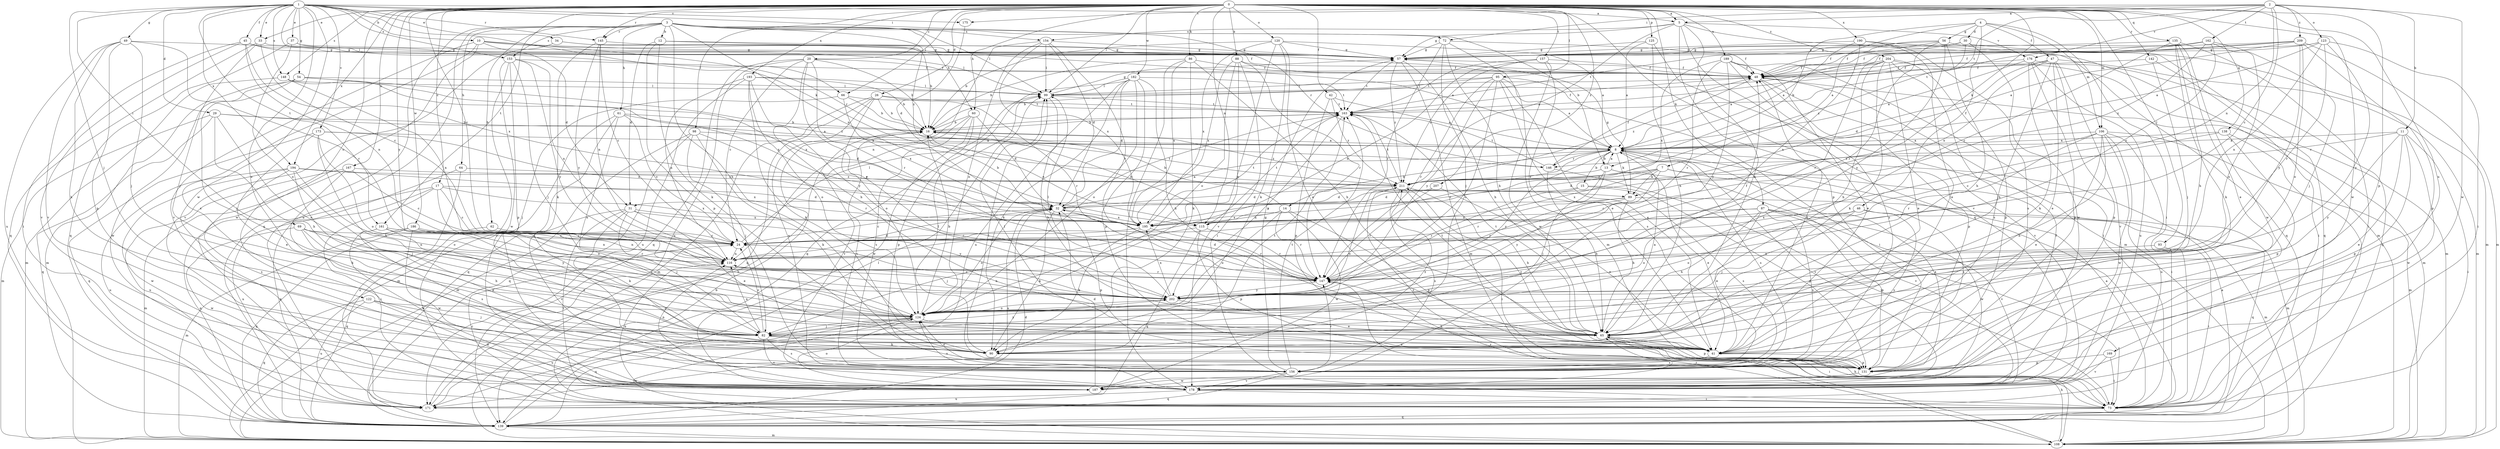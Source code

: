 strict digraph  {
0;
1;
2;
3;
4;
5;
7;
8;
10;
11;
12;
13;
14;
15;
16;
17;
20;
24;
26;
29;
30;
31;
32;
33;
34;
37;
41;
42;
45;
46;
47;
48;
49;
54;
56;
57;
60;
61;
62;
64;
65;
66;
69;
72;
73;
82;
86;
87;
88;
89;
90;
93;
95;
98;
99;
106;
108;
115;
116;
120;
122;
123;
124;
125;
131;
135;
138;
139;
142;
145;
146;
147;
148;
153;
154;
156;
157;
161;
162;
163;
167;
169;
171;
173;
175;
176;
178;
182;
186;
187;
189;
190;
193;
194;
195;
202;
204;
207;
209;
211;
0 -> 5  [label=a];
0 -> 17  [label=c];
0 -> 20  [label=c];
0 -> 24  [label=c];
0 -> 26  [label=d];
0 -> 33  [label=e];
0 -> 42  [label=f];
0 -> 60  [label=h];
0 -> 66  [label=i];
0 -> 86  [label=k];
0 -> 87  [label=k];
0 -> 88  [label=k];
0 -> 89  [label=k];
0 -> 93  [label=l];
0 -> 95  [label=l];
0 -> 98  [label=l];
0 -> 99  [label=l];
0 -> 106  [label=m];
0 -> 115  [label=n];
0 -> 120  [label=o];
0 -> 122  [label=o];
0 -> 125  [label=p];
0 -> 131  [label=p];
0 -> 135  [label=q];
0 -> 138  [label=q];
0 -> 139  [label=q];
0 -> 142  [label=r];
0 -> 145  [label=r];
0 -> 148  [label=s];
0 -> 157  [label=t];
0 -> 161  [label=t];
0 -> 167  [label=u];
0 -> 169  [label=u];
0 -> 182  [label=w];
0 -> 186  [label=w];
0 -> 187  [label=w];
0 -> 189  [label=x];
0 -> 190  [label=x];
0 -> 193  [label=x];
0 -> 194  [label=x];
0 -> 202  [label=y];
0 -> 204  [label=z];
0 -> 207  [label=z];
1 -> 5  [label=a];
1 -> 10  [label=b];
1 -> 29  [label=d];
1 -> 33  [label=e];
1 -> 34  [label=e];
1 -> 37  [label=e];
1 -> 41  [label=e];
1 -> 45  [label=f];
1 -> 49  [label=g];
1 -> 54  [label=g];
1 -> 66  [label=i];
1 -> 69  [label=i];
1 -> 72  [label=i];
1 -> 82  [label=j];
1 -> 89  [label=k];
1 -> 145  [label=r];
1 -> 148  [label=s];
1 -> 153  [label=s];
1 -> 161  [label=t];
1 -> 173  [label=v];
1 -> 175  [label=v];
1 -> 187  [label=w];
1 -> 194  [label=x];
2 -> 5  [label=a];
2 -> 11  [label=b];
2 -> 24  [label=c];
2 -> 72  [label=i];
2 -> 115  [label=n];
2 -> 123  [label=o];
2 -> 162  [label=t];
2 -> 163  [label=t];
2 -> 175  [label=v];
2 -> 176  [label=v];
2 -> 187  [label=w];
2 -> 209  [label=z];
3 -> 12  [label=b];
3 -> 13  [label=b];
3 -> 60  [label=h];
3 -> 61  [label=h];
3 -> 62  [label=h];
3 -> 64  [label=h];
3 -> 65  [label=h];
3 -> 99  [label=l];
3 -> 115  [label=n];
3 -> 139  [label=q];
3 -> 145  [label=r];
3 -> 146  [label=r];
3 -> 153  [label=s];
3 -> 154  [label=s];
3 -> 171  [label=u];
3 -> 211  [label=z];
4 -> 7  [label=a];
4 -> 13  [label=b];
4 -> 30  [label=d];
4 -> 46  [label=f];
4 -> 47  [label=f];
4 -> 56  [label=g];
4 -> 73  [label=i];
4 -> 106  [label=m];
5 -> 57  [label=g];
5 -> 65  [label=h];
5 -> 108  [label=m];
5 -> 131  [label=p];
5 -> 154  [label=s];
5 -> 176  [label=v];
5 -> 178  [label=v];
5 -> 211  [label=z];
7 -> 24  [label=c];
7 -> 31  [label=d];
7 -> 89  [label=k];
7 -> 108  [label=m];
7 -> 156  [label=s];
7 -> 195  [label=x];
7 -> 211  [label=z];
8 -> 13  [label=b];
8 -> 14  [label=b];
8 -> 15  [label=b];
8 -> 24  [label=c];
8 -> 89  [label=k];
8 -> 146  [label=r];
8 -> 156  [label=s];
8 -> 178  [label=v];
8 -> 202  [label=y];
10 -> 31  [label=d];
10 -> 48  [label=f];
10 -> 57  [label=g];
10 -> 146  [label=r];
10 -> 156  [label=s];
10 -> 178  [label=v];
10 -> 187  [label=w];
11 -> 8  [label=a];
11 -> 41  [label=e];
11 -> 73  [label=i];
11 -> 131  [label=p];
11 -> 146  [label=r];
11 -> 187  [label=w];
11 -> 202  [label=y];
12 -> 16  [label=b];
12 -> 31  [label=d];
12 -> 57  [label=g];
12 -> 90  [label=k];
12 -> 131  [label=p];
13 -> 8  [label=a];
13 -> 41  [label=e];
13 -> 82  [label=j];
13 -> 147  [label=r];
13 -> 178  [label=v];
13 -> 211  [label=z];
14 -> 16  [label=b];
14 -> 115  [label=n];
14 -> 124  [label=o];
14 -> 131  [label=p];
14 -> 147  [label=r];
14 -> 187  [label=w];
14 -> 195  [label=x];
15 -> 32  [label=d];
15 -> 131  [label=p];
15 -> 147  [label=r];
15 -> 156  [label=s];
16 -> 8  [label=a];
16 -> 115  [label=n];
16 -> 156  [label=s];
16 -> 163  [label=t];
16 -> 211  [label=z];
17 -> 24  [label=c];
17 -> 32  [label=d];
17 -> 73  [label=i];
17 -> 124  [label=o];
17 -> 139  [label=q];
17 -> 171  [label=u];
17 -> 195  [label=x];
20 -> 16  [label=b];
20 -> 24  [label=c];
20 -> 48  [label=f];
20 -> 65  [label=h];
20 -> 139  [label=q];
20 -> 147  [label=r];
20 -> 171  [label=u];
20 -> 202  [label=y];
24 -> 99  [label=l];
24 -> 116  [label=n];
26 -> 16  [label=b];
26 -> 108  [label=m];
26 -> 124  [label=o];
26 -> 139  [label=q];
26 -> 147  [label=r];
26 -> 156  [label=s];
26 -> 163  [label=t];
29 -> 8  [label=a];
29 -> 16  [label=b];
29 -> 65  [label=h];
29 -> 108  [label=m];
29 -> 124  [label=o];
29 -> 139  [label=q];
30 -> 48  [label=f];
30 -> 57  [label=g];
30 -> 108  [label=m];
30 -> 156  [label=s];
30 -> 211  [label=z];
31 -> 41  [label=e];
31 -> 73  [label=i];
31 -> 82  [label=j];
31 -> 90  [label=k];
31 -> 178  [label=v];
31 -> 195  [label=x];
31 -> 202  [label=y];
32 -> 8  [label=a];
32 -> 16  [label=b];
32 -> 24  [label=c];
32 -> 90  [label=k];
32 -> 124  [label=o];
32 -> 131  [label=p];
32 -> 163  [label=t];
32 -> 171  [label=u];
32 -> 195  [label=x];
33 -> 24  [label=c];
33 -> 57  [label=g];
33 -> 82  [label=j];
33 -> 139  [label=q];
34 -> 8  [label=a];
34 -> 57  [label=g];
34 -> 178  [label=v];
37 -> 57  [label=g];
37 -> 99  [label=l];
37 -> 124  [label=o];
37 -> 139  [label=q];
41 -> 48  [label=f];
41 -> 99  [label=l];
41 -> 131  [label=p];
41 -> 156  [label=s];
41 -> 163  [label=t];
41 -> 211  [label=z];
42 -> 8  [label=a];
42 -> 131  [label=p];
42 -> 163  [label=t];
42 -> 211  [label=z];
45 -> 48  [label=f];
45 -> 57  [label=g];
45 -> 73  [label=i];
45 -> 116  [label=n];
45 -> 178  [label=v];
45 -> 195  [label=x];
46 -> 82  [label=j];
46 -> 124  [label=o];
46 -> 139  [label=q];
46 -> 156  [label=s];
46 -> 195  [label=x];
47 -> 32  [label=d];
47 -> 41  [label=e];
47 -> 48  [label=f];
47 -> 65  [label=h];
47 -> 108  [label=m];
47 -> 131  [label=p];
47 -> 178  [label=v];
47 -> 195  [label=x];
48 -> 99  [label=l];
48 -> 108  [label=m];
48 -> 131  [label=p];
48 -> 178  [label=v];
48 -> 211  [label=z];
49 -> 57  [label=g];
49 -> 82  [label=j];
49 -> 90  [label=k];
49 -> 131  [label=p];
49 -> 147  [label=r];
49 -> 171  [label=u];
49 -> 178  [label=v];
54 -> 82  [label=j];
54 -> 99  [label=l];
54 -> 108  [label=m];
54 -> 187  [label=w];
54 -> 195  [label=x];
54 -> 211  [label=z];
56 -> 48  [label=f];
56 -> 57  [label=g];
56 -> 65  [label=h];
56 -> 139  [label=q];
56 -> 147  [label=r];
56 -> 163  [label=t];
56 -> 202  [label=y];
57 -> 48  [label=f];
57 -> 65  [label=h];
57 -> 108  [label=m];
57 -> 163  [label=t];
57 -> 211  [label=z];
60 -> 16  [label=b];
60 -> 32  [label=d];
60 -> 131  [label=p];
60 -> 156  [label=s];
60 -> 178  [label=v];
60 -> 187  [label=w];
61 -> 16  [label=b];
61 -> 24  [label=c];
61 -> 32  [label=d];
61 -> 108  [label=m];
61 -> 124  [label=o];
61 -> 139  [label=q];
62 -> 24  [label=c];
62 -> 139  [label=q];
64 -> 139  [label=q];
64 -> 171  [label=u];
64 -> 211  [label=z];
65 -> 8  [label=a];
65 -> 73  [label=i];
65 -> 131  [label=p];
65 -> 163  [label=t];
66 -> 16  [label=b];
66 -> 82  [label=j];
66 -> 163  [label=t];
66 -> 195  [label=x];
69 -> 24  [label=c];
69 -> 41  [label=e];
69 -> 65  [label=h];
69 -> 116  [label=n];
69 -> 187  [label=w];
69 -> 202  [label=y];
72 -> 48  [label=f];
72 -> 57  [label=g];
72 -> 65  [label=h];
72 -> 82  [label=j];
72 -> 108  [label=m];
72 -> 147  [label=r];
73 -> 8  [label=a];
73 -> 24  [label=c];
73 -> 65  [label=h];
73 -> 139  [label=q];
73 -> 147  [label=r];
82 -> 24  [label=c];
82 -> 41  [label=e];
82 -> 90  [label=k];
82 -> 116  [label=n];
82 -> 156  [label=s];
82 -> 178  [label=v];
82 -> 202  [label=y];
86 -> 16  [label=b];
86 -> 48  [label=f];
86 -> 65  [label=h];
86 -> 90  [label=k];
86 -> 178  [label=v];
86 -> 195  [label=x];
87 -> 41  [label=e];
87 -> 65  [label=h];
87 -> 124  [label=o];
87 -> 131  [label=p];
87 -> 156  [label=s];
87 -> 178  [label=v];
87 -> 187  [label=w];
87 -> 195  [label=x];
88 -> 48  [label=f];
88 -> 73  [label=i];
88 -> 124  [label=o];
88 -> 147  [label=r];
88 -> 178  [label=v];
88 -> 195  [label=x];
89 -> 57  [label=g];
89 -> 65  [label=h];
89 -> 108  [label=m];
89 -> 147  [label=r];
89 -> 195  [label=x];
89 -> 202  [label=y];
90 -> 99  [label=l];
90 -> 163  [label=t];
90 -> 211  [label=z];
93 -> 73  [label=i];
93 -> 116  [label=n];
95 -> 8  [label=a];
95 -> 16  [label=b];
95 -> 41  [label=e];
95 -> 73  [label=i];
95 -> 99  [label=l];
95 -> 124  [label=o];
95 -> 147  [label=r];
95 -> 156  [label=s];
95 -> 202  [label=y];
98 -> 8  [label=a];
98 -> 82  [label=j];
98 -> 90  [label=k];
98 -> 108  [label=m];
98 -> 139  [label=q];
98 -> 147  [label=r];
99 -> 57  [label=g];
99 -> 65  [label=h];
99 -> 163  [label=t];
106 -> 8  [label=a];
106 -> 41  [label=e];
106 -> 65  [label=h];
106 -> 73  [label=i];
106 -> 108  [label=m];
106 -> 147  [label=r];
106 -> 171  [label=u];
106 -> 187  [label=w];
106 -> 211  [label=z];
108 -> 16  [label=b];
108 -> 65  [label=h];
108 -> 147  [label=r];
115 -> 16  [label=b];
115 -> 82  [label=j];
115 -> 131  [label=p];
115 -> 139  [label=q];
115 -> 147  [label=r];
115 -> 163  [label=t];
116 -> 32  [label=d];
116 -> 147  [label=r];
120 -> 8  [label=a];
120 -> 16  [label=b];
120 -> 41  [label=e];
120 -> 57  [label=g];
120 -> 90  [label=k];
120 -> 124  [label=o];
120 -> 195  [label=x];
122 -> 82  [label=j];
122 -> 124  [label=o];
122 -> 139  [label=q];
122 -> 171  [label=u];
122 -> 187  [label=w];
123 -> 8  [label=a];
123 -> 48  [label=f];
123 -> 57  [label=g];
123 -> 73  [label=i];
123 -> 116  [label=n];
123 -> 147  [label=r];
123 -> 202  [label=y];
124 -> 16  [label=b];
124 -> 65  [label=h];
124 -> 82  [label=j];
124 -> 108  [label=m];
124 -> 139  [label=q];
124 -> 171  [label=u];
125 -> 8  [label=a];
125 -> 57  [label=g];
125 -> 65  [label=h];
125 -> 108  [label=m];
131 -> 99  [label=l];
131 -> 187  [label=w];
135 -> 24  [label=c];
135 -> 41  [label=e];
135 -> 57  [label=g];
135 -> 65  [label=h];
135 -> 73  [label=i];
135 -> 90  [label=k];
135 -> 187  [label=w];
138 -> 8  [label=a];
138 -> 24  [label=c];
138 -> 73  [label=i];
138 -> 131  [label=p];
139 -> 8  [label=a];
139 -> 32  [label=d];
139 -> 99  [label=l];
139 -> 108  [label=m];
142 -> 48  [label=f];
142 -> 73  [label=i];
142 -> 82  [label=j];
145 -> 24  [label=c];
145 -> 57  [label=g];
145 -> 90  [label=k];
145 -> 116  [label=n];
145 -> 202  [label=y];
146 -> 48  [label=f];
146 -> 65  [label=h];
146 -> 73  [label=i];
146 -> 163  [label=t];
147 -> 32  [label=d];
147 -> 202  [label=y];
148 -> 99  [label=l];
148 -> 108  [label=m];
148 -> 116  [label=n];
148 -> 195  [label=x];
153 -> 48  [label=f];
153 -> 73  [label=i];
153 -> 82  [label=j];
153 -> 116  [label=n];
153 -> 131  [label=p];
153 -> 187  [label=w];
153 -> 202  [label=y];
154 -> 32  [label=d];
154 -> 57  [label=g];
154 -> 99  [label=l];
154 -> 116  [label=n];
154 -> 124  [label=o];
154 -> 147  [label=r];
154 -> 195  [label=x];
156 -> 57  [label=g];
156 -> 116  [label=n];
156 -> 124  [label=o];
156 -> 139  [label=q];
156 -> 147  [label=r];
156 -> 163  [label=t];
156 -> 178  [label=v];
157 -> 41  [label=e];
157 -> 48  [label=f];
157 -> 116  [label=n];
157 -> 163  [label=t];
157 -> 187  [label=w];
157 -> 211  [label=z];
161 -> 24  [label=c];
161 -> 41  [label=e];
161 -> 116  [label=n];
161 -> 124  [label=o];
161 -> 156  [label=s];
161 -> 187  [label=w];
162 -> 24  [label=c];
162 -> 48  [label=f];
162 -> 57  [label=g];
162 -> 82  [label=j];
162 -> 99  [label=l];
162 -> 124  [label=o];
162 -> 211  [label=z];
163 -> 16  [label=b];
163 -> 48  [label=f];
163 -> 202  [label=y];
167 -> 24  [label=c];
167 -> 90  [label=k];
167 -> 108  [label=m];
167 -> 171  [label=u];
167 -> 211  [label=z];
169 -> 73  [label=i];
169 -> 131  [label=p];
169 -> 178  [label=v];
171 -> 16  [label=b];
173 -> 8  [label=a];
173 -> 41  [label=e];
173 -> 65  [label=h];
173 -> 124  [label=o];
173 -> 139  [label=q];
173 -> 195  [label=x];
175 -> 32  [label=d];
176 -> 8  [label=a];
176 -> 48  [label=f];
176 -> 90  [label=k];
176 -> 131  [label=p];
176 -> 139  [label=q];
176 -> 171  [label=u];
178 -> 73  [label=i];
178 -> 124  [label=o];
178 -> 171  [label=u];
178 -> 211  [label=z];
182 -> 32  [label=d];
182 -> 65  [label=h];
182 -> 90  [label=k];
182 -> 99  [label=l];
182 -> 124  [label=o];
182 -> 131  [label=p];
182 -> 139  [label=q];
182 -> 163  [label=t];
182 -> 171  [label=u];
186 -> 24  [label=c];
186 -> 108  [label=m];
186 -> 116  [label=n];
186 -> 139  [label=q];
186 -> 147  [label=r];
186 -> 187  [label=w];
187 -> 8  [label=a];
187 -> 32  [label=d];
187 -> 48  [label=f];
187 -> 116  [label=n];
187 -> 124  [label=o];
189 -> 41  [label=e];
189 -> 48  [label=f];
189 -> 73  [label=i];
189 -> 147  [label=r];
189 -> 156  [label=s];
189 -> 195  [label=x];
189 -> 202  [label=y];
190 -> 8  [label=a];
190 -> 41  [label=e];
190 -> 57  [label=g];
190 -> 116  [label=n];
190 -> 139  [label=q];
190 -> 187  [label=w];
193 -> 16  [label=b];
193 -> 90  [label=k];
193 -> 99  [label=l];
193 -> 116  [label=n];
193 -> 124  [label=o];
193 -> 171  [label=u];
193 -> 202  [label=y];
194 -> 82  [label=j];
194 -> 124  [label=o];
194 -> 156  [label=s];
194 -> 171  [label=u];
194 -> 187  [label=w];
194 -> 195  [label=x];
194 -> 211  [label=z];
195 -> 24  [label=c];
195 -> 90  [label=k];
195 -> 147  [label=r];
195 -> 163  [label=t];
202 -> 24  [label=c];
202 -> 41  [label=e];
202 -> 48  [label=f];
202 -> 99  [label=l];
202 -> 116  [label=n];
202 -> 124  [label=o];
202 -> 195  [label=x];
204 -> 8  [label=a];
204 -> 41  [label=e];
204 -> 48  [label=f];
204 -> 65  [label=h];
204 -> 90  [label=k];
204 -> 108  [label=m];
204 -> 131  [label=p];
204 -> 147  [label=r];
204 -> 156  [label=s];
207 -> 32  [label=d];
207 -> 41  [label=e];
207 -> 147  [label=r];
209 -> 8  [label=a];
209 -> 48  [label=f];
209 -> 57  [label=g];
209 -> 108  [label=m];
209 -> 124  [label=o];
209 -> 131  [label=p];
209 -> 163  [label=t];
209 -> 202  [label=y];
211 -> 32  [label=d];
211 -> 65  [label=h];
211 -> 73  [label=i];
211 -> 124  [label=o];
211 -> 156  [label=s];
211 -> 163  [label=t];
}
